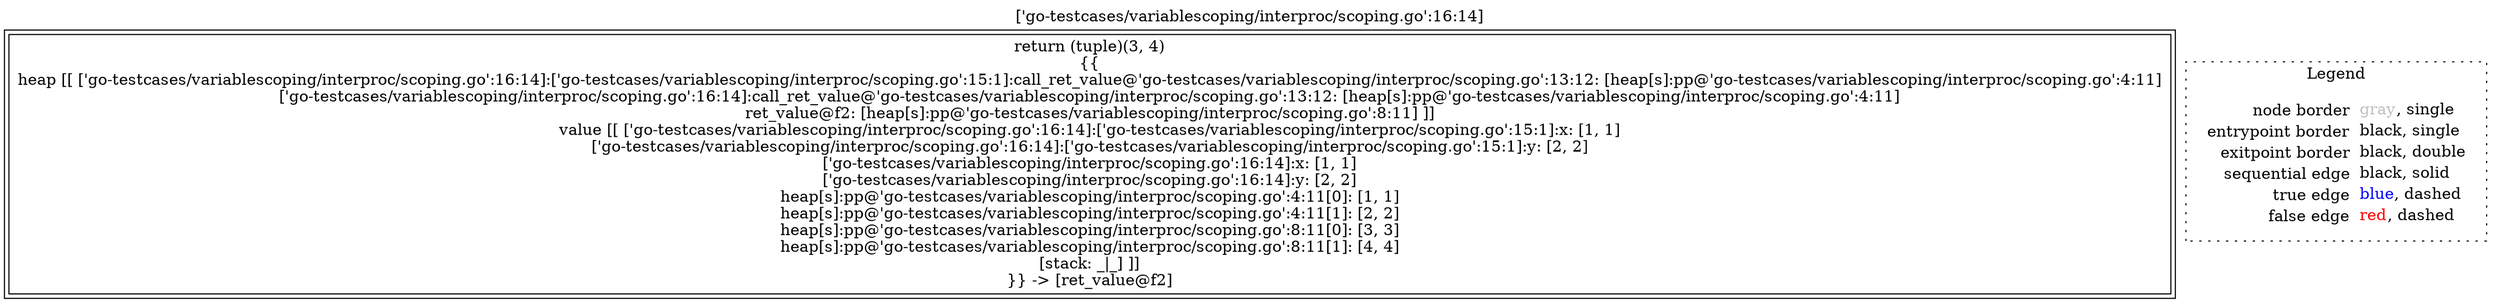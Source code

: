 digraph {
	labelloc="t";
	label="['go-testcases/variablescoping/interproc/scoping.go':16:14]";
	"node0" [shape="rect",color="black",peripheries="2",label=<return (tuple)(3, 4)<BR/>{{<BR/>heap [[ ['go-testcases/variablescoping/interproc/scoping.go':16:14]:['go-testcases/variablescoping/interproc/scoping.go':15:1]:call_ret_value@'go-testcases/variablescoping/interproc/scoping.go':13:12: [heap[s]:pp@'go-testcases/variablescoping/interproc/scoping.go':4:11]<BR/>['go-testcases/variablescoping/interproc/scoping.go':16:14]:call_ret_value@'go-testcases/variablescoping/interproc/scoping.go':13:12: [heap[s]:pp@'go-testcases/variablescoping/interproc/scoping.go':4:11]<BR/>ret_value@f2: [heap[s]:pp@'go-testcases/variablescoping/interproc/scoping.go':8:11] ]]<BR/>value [[ ['go-testcases/variablescoping/interproc/scoping.go':16:14]:['go-testcases/variablescoping/interproc/scoping.go':15:1]:x: [1, 1]<BR/>['go-testcases/variablescoping/interproc/scoping.go':16:14]:['go-testcases/variablescoping/interproc/scoping.go':15:1]:y: [2, 2]<BR/>['go-testcases/variablescoping/interproc/scoping.go':16:14]:x: [1, 1]<BR/>['go-testcases/variablescoping/interproc/scoping.go':16:14]:y: [2, 2]<BR/>heap[s]:pp@'go-testcases/variablescoping/interproc/scoping.go':4:11[0]: [1, 1]<BR/>heap[s]:pp@'go-testcases/variablescoping/interproc/scoping.go':4:11[1]: [2, 2]<BR/>heap[s]:pp@'go-testcases/variablescoping/interproc/scoping.go':8:11[0]: [3, 3]<BR/>heap[s]:pp@'go-testcases/variablescoping/interproc/scoping.go':8:11[1]: [4, 4]<BR/>[stack: _|_] ]]<BR/>}} -&gt; [ret_value@f2]>];
subgraph cluster_legend {
	label="Legend";
	style=dotted;
	node [shape=plaintext];
	"legend" [label=<<table border="0" cellpadding="2" cellspacing="0" cellborder="0"><tr><td align="right">node border&nbsp;</td><td align="left"><font color="gray">gray</font>, single</td></tr><tr><td align="right">entrypoint border&nbsp;</td><td align="left"><font color="black">black</font>, single</td></tr><tr><td align="right">exitpoint border&nbsp;</td><td align="left"><font color="black">black</font>, double</td></tr><tr><td align="right">sequential edge&nbsp;</td><td align="left"><font color="black">black</font>, solid</td></tr><tr><td align="right">true edge&nbsp;</td><td align="left"><font color="blue">blue</font>, dashed</td></tr><tr><td align="right">false edge&nbsp;</td><td align="left"><font color="red">red</font>, dashed</td></tr></table>>];
}

}
